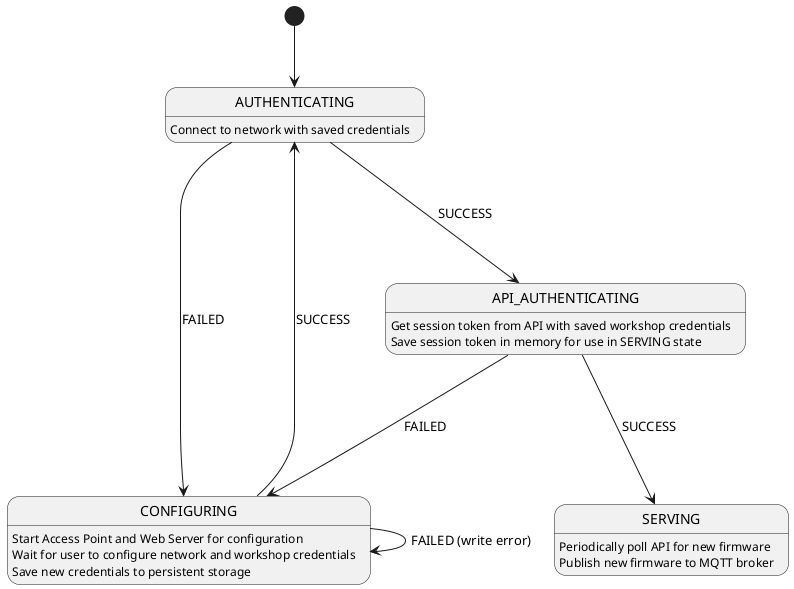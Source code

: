 @startuml state-diagram
[*] --> AUTHENTICATING
AUTHENTICATING ---> CONFIGURING : FAILED
AUTHENTICATING ---> API_AUTHENTICATING : SUCCESS

AUTHENTICATING : Connect to network with saved credentials

CONFIGURING ---> AUTHENTICATING : SUCCESS
CONFIGURING ---> CONFIGURING : FAILED (write error)

CONFIGURING : Start Access Point and Web Server for configuration
CONFIGURING : Wait for user to configure network and workshop credentials
CONFIGURING : Save new credentials to persistent storage

API_AUTHENTICATING ---> CONFIGURING : FAILED
API_AUTHENTICATING ---> SERVING : SUCCESS

API_AUTHENTICATING : Get session token from API with saved workshop credentials
API_AUTHENTICATING : Save session token in memory for use in SERVING state

SERVING : Periodically poll API for new firmware
SERVING : Publish new firmware to MQTT broker


@enduml